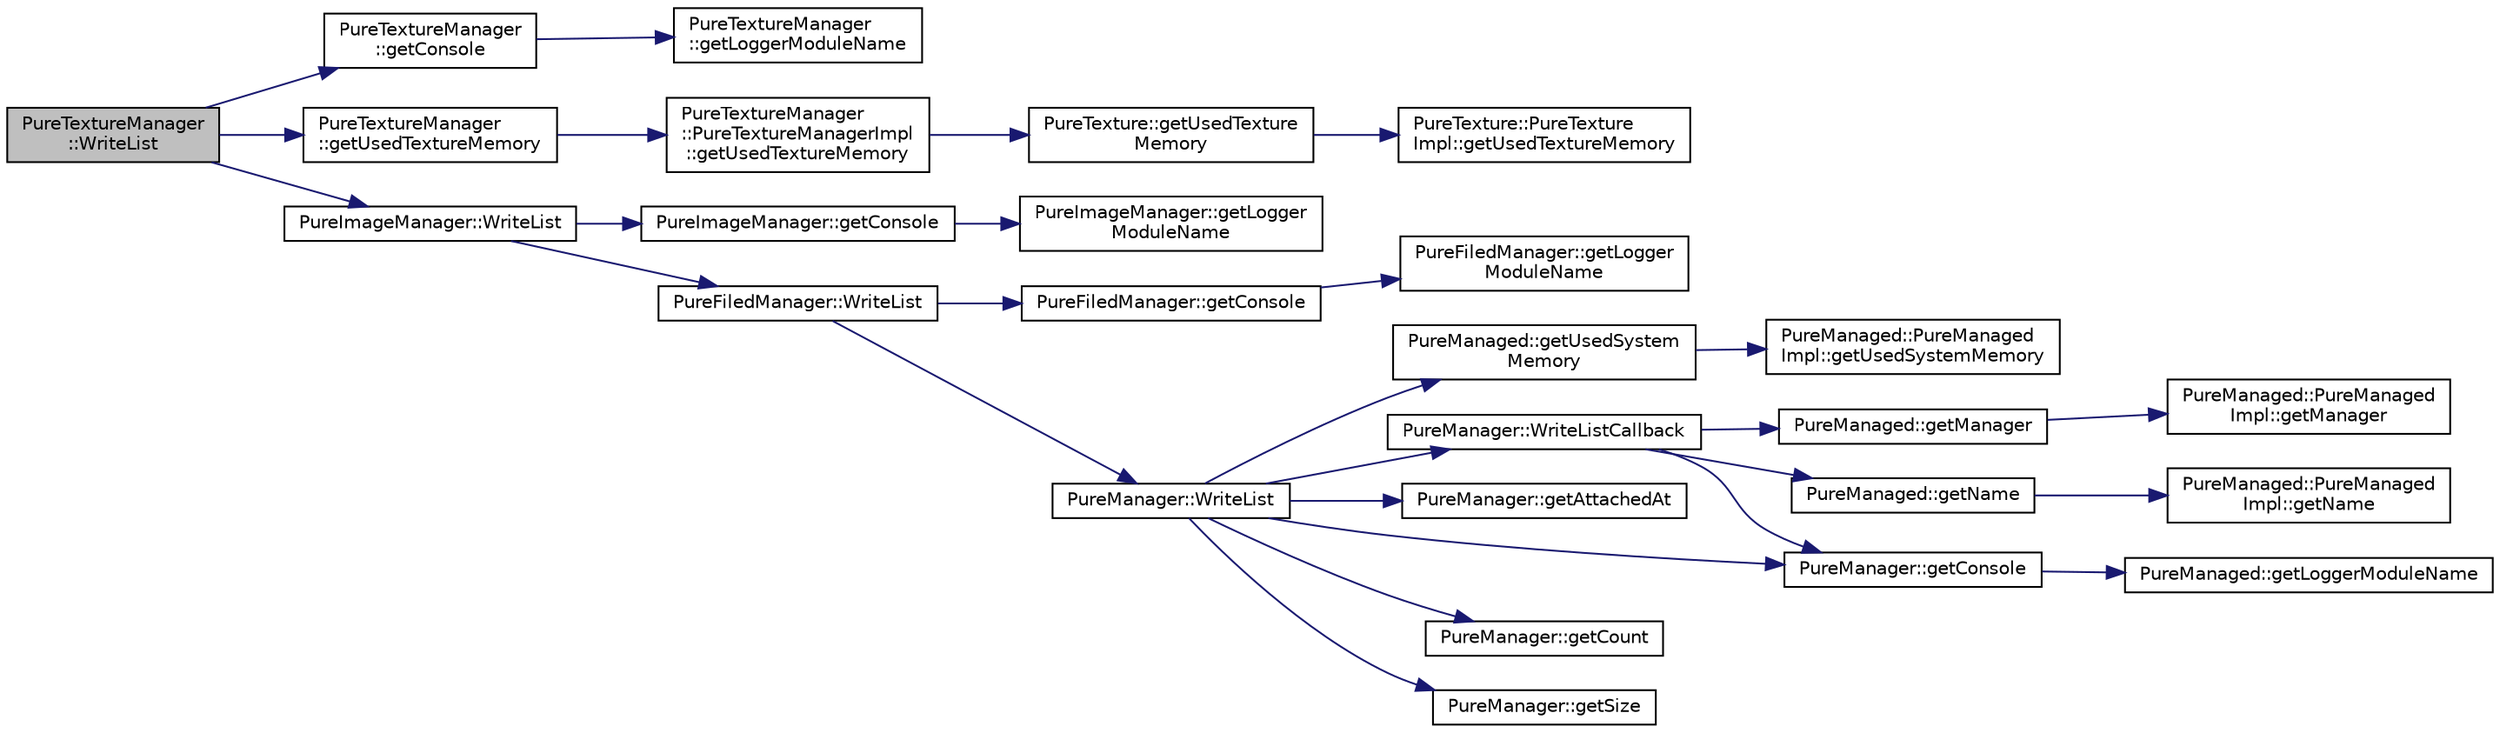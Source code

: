 digraph "PureTextureManager::WriteList"
{
 // LATEX_PDF_SIZE
  edge [fontname="Helvetica",fontsize="10",labelfontname="Helvetica",labelfontsize="10"];
  node [fontname="Helvetica",fontsize="10",shape=record];
  rankdir="LR";
  Node1 [label="PureTextureManager\l::WriteList",height=0.2,width=0.4,color="black", fillcolor="grey75", style="filled", fontcolor="black",tooltip="From PureImageManager, adding total texture memory usage counting."];
  Node1 -> Node2 [color="midnightblue",fontsize="10",style="solid",fontname="Helvetica"];
  Node2 [label="PureTextureManager\l::getConsole",height=0.2,width=0.4,color="black", fillcolor="white", style="filled",URL="$class_pure_texture_manager.html#ac99dfeef2dd9b496997d3de947b40d34",tooltip="Returns access to console preset with logger module name as this class."];
  Node2 -> Node3 [color="midnightblue",fontsize="10",style="solid",fontname="Helvetica"];
  Node3 [label="PureTextureManager\l::getLoggerModuleName",height=0.2,width=0.4,color="black", fillcolor="white", style="filled",URL="$class_pure_texture_manager.html#af1d0757c49967f97f1f06003791cf72a",tooltip="Returns the logger module name of this class."];
  Node1 -> Node4 [color="midnightblue",fontsize="10",style="solid",fontname="Helvetica"];
  Node4 [label="PureTextureManager\l::getUsedTextureMemory",height=0.2,width=0.4,color="black", fillcolor="white", style="filled",URL="$class_pure_texture_manager.html#a60abc93f3d9915ca740ad1246ad38804",tooltip="Gets the total amount of allocated VRAM by all of the textures."];
  Node4 -> Node5 [color="midnightblue",fontsize="10",style="solid",fontname="Helvetica"];
  Node5 [label="PureTextureManager\l::PureTextureManagerImpl\l::getUsedTextureMemory",height=0.2,width=0.4,color="black", fillcolor="white", style="filled",URL="$class_pure_texture_manager_1_1_pure_texture_manager_impl.html#ab4a35cb4e3ca0602056b2276018f843e",tooltip=" "];
  Node5 -> Node6 [color="midnightblue",fontsize="10",style="solid",fontname="Helvetica"];
  Node6 [label="PureTexture::getUsedTexture\lMemory",height=0.2,width=0.4,color="black", fillcolor="white", style="filled",URL="$class_pure_texture.html#a15b638cb6f14feb642202c97a3baa57e",tooltip="Gets the amount of VRAM allocated (considering compression, MIP mapping, etc...)."];
  Node6 -> Node7 [color="midnightblue",fontsize="10",style="solid",fontname="Helvetica"];
  Node7 [label="PureTexture::PureTexture\lImpl::getUsedTextureMemory",height=0.2,width=0.4,color="black", fillcolor="white", style="filled",URL="$class_pure_texture_1_1_pure_texture_impl.html#abfa9e8c011b79b813367d9eada0020e1",tooltip=" "];
  Node1 -> Node8 [color="midnightblue",fontsize="10",style="solid",fontname="Helvetica"];
  Node8 [label="PureImageManager::WriteList",height=0.2,width=0.4,color="black", fillcolor="white", style="filled",URL="$class_pure_image_manager.html#a8594ea8667884fe4b91e07f6f0e0a3ea",tooltip="From PureFiledManager, adding logging image size data."];
  Node8 -> Node9 [color="midnightblue",fontsize="10",style="solid",fontname="Helvetica"];
  Node9 [label="PureImageManager::getConsole",height=0.2,width=0.4,color="black", fillcolor="white", style="filled",URL="$class_pure_image_manager.html#ab6929618f83a0ae688983db7513f8d80",tooltip="Returns access to console preset with logger module name as this class."];
  Node9 -> Node10 [color="midnightblue",fontsize="10",style="solid",fontname="Helvetica"];
  Node10 [label="PureImageManager::getLogger\lModuleName",height=0.2,width=0.4,color="black", fillcolor="white", style="filled",URL="$class_pure_image_manager.html#a3f83399adeaa92c862b1e9f91bf13785",tooltip="Returns the logger module name of this class."];
  Node8 -> Node11 [color="midnightblue",fontsize="10",style="solid",fontname="Helvetica"];
  Node11 [label="PureFiledManager::WriteList",height=0.2,width=0.4,color="black", fillcolor="white", style="filled",URL="$class_pure_filed_manager.html#a99fccc88189394ffeb038d42c0ef5bb2",tooltip="From PureManager, adding logging file names."];
  Node11 -> Node12 [color="midnightblue",fontsize="10",style="solid",fontname="Helvetica"];
  Node12 [label="PureFiledManager::getConsole",height=0.2,width=0.4,color="black", fillcolor="white", style="filled",URL="$class_pure_filed_manager.html#a81d0ce6d98ee94f91598d294b550fc8a",tooltip="Returns access to console preset with logger module name as this class."];
  Node12 -> Node13 [color="midnightblue",fontsize="10",style="solid",fontname="Helvetica"];
  Node13 [label="PureFiledManager::getLogger\lModuleName",height=0.2,width=0.4,color="black", fillcolor="white", style="filled",URL="$class_pure_filed_manager.html#af2c265356ee813c96db23297c11158ea",tooltip="Returns the logger module name of this class."];
  Node11 -> Node14 [color="midnightblue",fontsize="10",style="solid",fontname="Helvetica"];
  Node14 [label="PureManager::WriteList",height=0.2,width=0.4,color="black", fillcolor="white", style="filled",URL="$class_pure_manager.html#aab35440bcfe298e92684cf1eb08d14c6",tooltip="Writes a list of managed objects to the console."];
  Node14 -> Node15 [color="midnightblue",fontsize="10",style="solid",fontname="Helvetica"];
  Node15 [label="PureManager::getAttachedAt",height=0.2,width=0.4,color="black", fillcolor="white", style="filled",URL="$class_pure_manager.html#a9dc649f2708925167bec9d35c5cd1dac",tooltip="Gets the pointer to the managed at the given index."];
  Node14 -> Node16 [color="midnightblue",fontsize="10",style="solid",fontname="Helvetica"];
  Node16 [label="PureManager::getConsole",height=0.2,width=0.4,color="black", fillcolor="white", style="filled",URL="$class_pure_manager.html#a6903c85a1a34bf5f1c0e68514270ed3b",tooltip="Returns access to console preset with logger module name as this class."];
  Node16 -> Node17 [color="midnightblue",fontsize="10",style="solid",fontname="Helvetica"];
  Node17 [label="PureManaged::getLoggerModuleName",height=0.2,width=0.4,color="black", fillcolor="white", style="filled",URL="$class_pure_managed.html#a22a6fdac80028d961cc047117a081c1f",tooltip="Returns the logger module name of this class."];
  Node14 -> Node18 [color="midnightblue",fontsize="10",style="solid",fontname="Helvetica"];
  Node18 [label="PureManager::getCount",height=0.2,width=0.4,color="black", fillcolor="white", style="filled",URL="$class_pure_manager.html#a00243cdb714c13e7a80ad2b4d2640d72",tooltip="Gets the number of managed objects."];
  Node14 -> Node19 [color="midnightblue",fontsize="10",style="solid",fontname="Helvetica"];
  Node19 [label="PureManager::getSize",height=0.2,width=0.4,color="black", fillcolor="white", style="filled",URL="$class_pure_manager.html#ab0e16425f31ab0363649bfacdecec94d",tooltip="Gets the number of allocated slots for managed objects; getSize() >= getCount()."];
  Node14 -> Node20 [color="midnightblue",fontsize="10",style="solid",fontname="Helvetica"];
  Node20 [label="PureManaged::getUsedSystem\lMemory",height=0.2,width=0.4,color="black", fillcolor="white", style="filled",URL="$class_pure_managed.html#a65bca7190eb7ab828982b4c4f3651620",tooltip="Gets the amount of allocated system memory for this managed."];
  Node20 -> Node21 [color="midnightblue",fontsize="10",style="solid",fontname="Helvetica"];
  Node21 [label="PureManaged::PureManaged\lImpl::getUsedSystemMemory",height=0.2,width=0.4,color="black", fillcolor="white", style="filled",URL="$class_pure_managed_1_1_pure_managed_impl.html#a3586dd5d6a8543342f7814593d055b46",tooltip="Gets the amount of allocated system memory for this managed."];
  Node14 -> Node22 [color="midnightblue",fontsize="10",style="solid",fontname="Helvetica"];
  Node22 [label="PureManager::WriteListCallback",height=0.2,width=0.4,color="black", fillcolor="white", style="filled",URL="$class_pure_manager.html#a2f012333e195f609bf263ee38fcac33c",tooltip="WriteList() calls this for every single managed object."];
  Node22 -> Node16 [color="midnightblue",fontsize="10",style="solid",fontname="Helvetica"];
  Node22 -> Node23 [color="midnightblue",fontsize="10",style="solid",fontname="Helvetica"];
  Node23 [label="PureManaged::getManager",height=0.2,width=0.4,color="black", fillcolor="white", style="filled",URL="$class_pure_managed.html#abdbf454069faf3fd78488df29fe285a8",tooltip="Gets the manager of the managed."];
  Node23 -> Node24 [color="midnightblue",fontsize="10",style="solid",fontname="Helvetica"];
  Node24 [label="PureManaged::PureManaged\lImpl::getManager",height=0.2,width=0.4,color="black", fillcolor="white", style="filled",URL="$class_pure_managed_1_1_pure_managed_impl.html#a1af18a911778e18937830e8a6a884679",tooltip="Gets the manager of the managed."];
  Node22 -> Node25 [color="midnightblue",fontsize="10",style="solid",fontname="Helvetica"];
  Node25 [label="PureManaged::getName",height=0.2,width=0.4,color="black", fillcolor="white", style="filled",URL="$class_pure_managed.html#a74b5976e4f3d08a276624c1068d3b6e4",tooltip="Gets the name."];
  Node25 -> Node26 [color="midnightblue",fontsize="10",style="solid",fontname="Helvetica"];
  Node26 [label="PureManaged::PureManaged\lImpl::getName",height=0.2,width=0.4,color="black", fillcolor="white", style="filled",URL="$class_pure_managed_1_1_pure_managed_impl.html#a9e209d31fd238c35a1b0648acb20d188",tooltip="Gets the name."];
}
